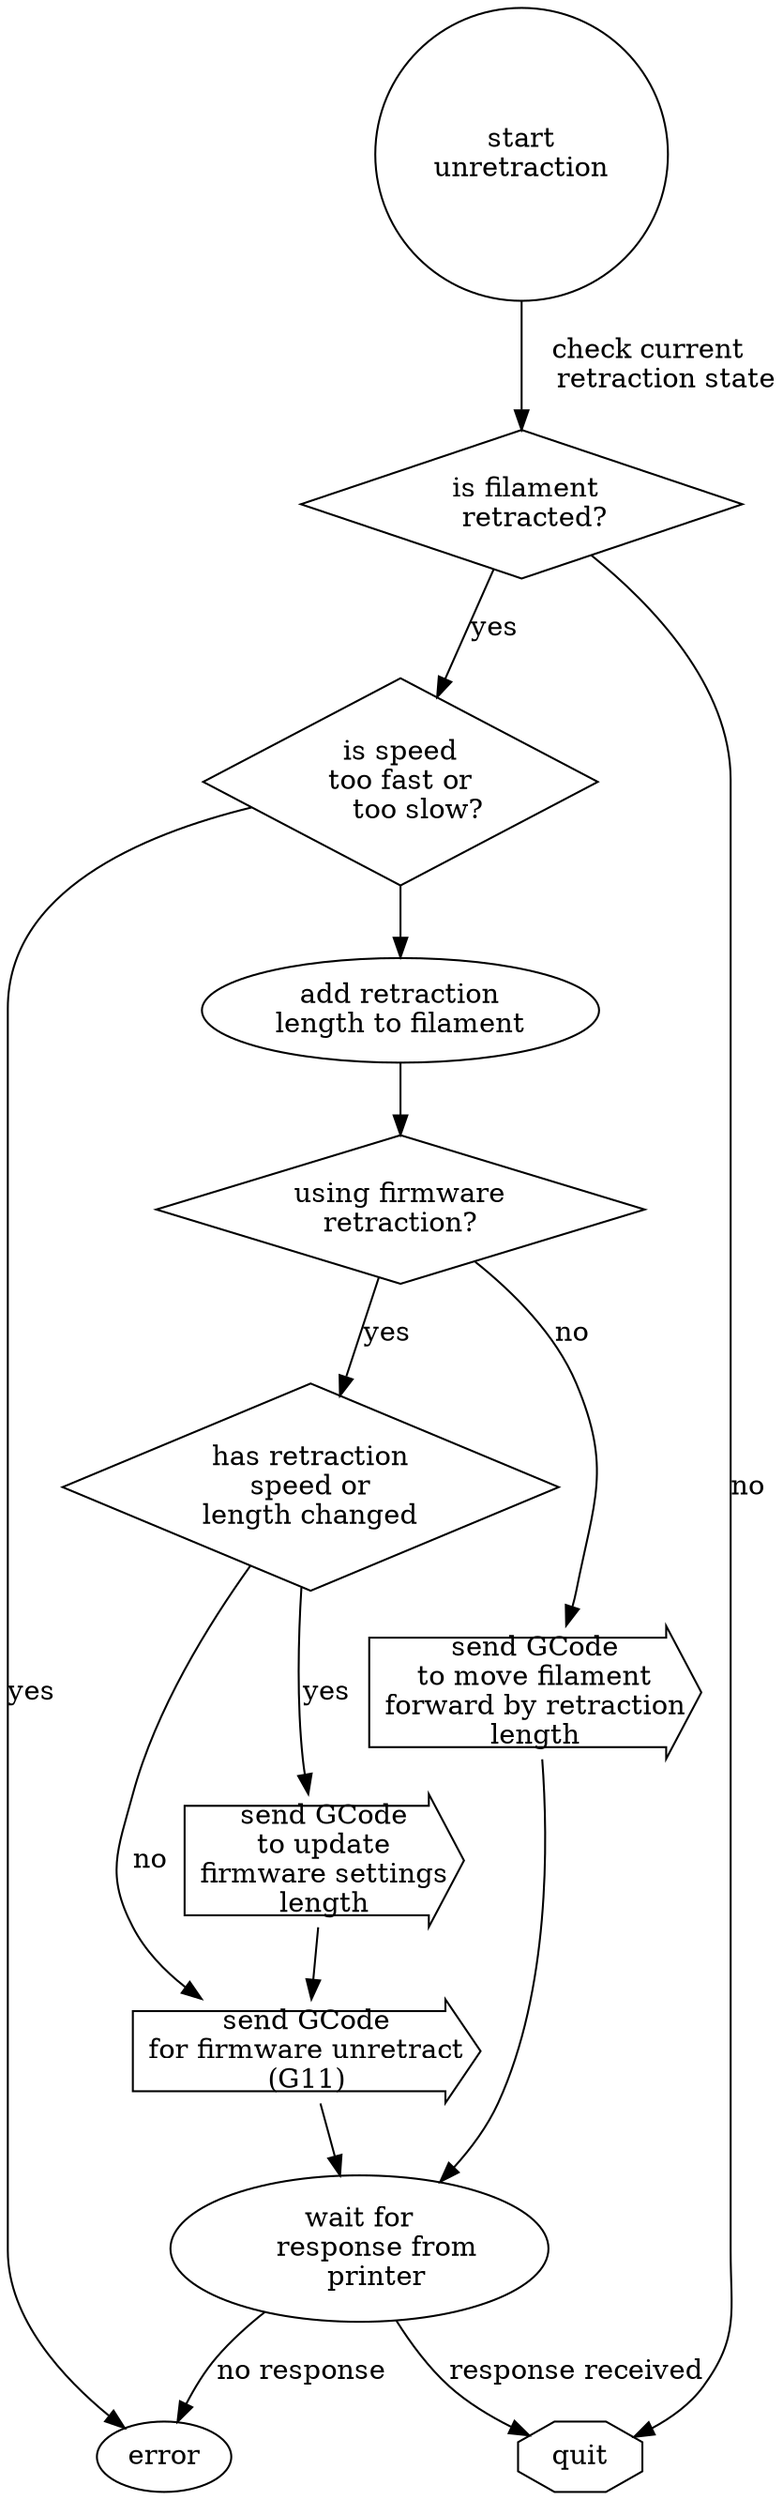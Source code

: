 digraph unretract {
    splines="TRUE";

    /* Entities */
    start [label=<start<br/>unretraction>, shape="circle" ]
    
    check [label=< is filament<br/>
    retracted? > shape="diamond"]
    
    speedcheck[label=<is speed<br/>too fast or<br/>
    too slow?> shape="diamond"]
    
    updatelength [label=<add retraction<br/>length to filament> shape="ellipse"]

    firmwarecheck [label=<using firmware<br/>retraction?> shape="diamond"]

    speedchangecheck[label=<has retraction<br/>speed or<br/>length changed> shape="diamond"]

    manualretraction[label=<send GCode<br/>to move filament<br/>forward by retraction<br/>length> shape="rarrow"]

    sendfirmwareupdate[label=<send GCode<br/>to update<br/>firmware settings<br/>length> shape="rarrow"]

    sendfirmware [label=<send GCode<br/>for firmware unretract<br/>(G11)> shape="rarrow"]

    wait [label=<wait for<br/>
    response from<br/>
    printer>]

    quit [shape="octagon"]


    /* Relationships */
    start -> check [label=<check current<br/>
    retraction state>]
    
    check -> quit [label="no"]

    check -> speedcheck [label="yes"]

    speedcheck -> error [label="yes"]

    speedcheck -> updatelength

    updatelength -> firmwarecheck

    firmwarecheck -> speedchangecheck[label="yes"]

    firmwarecheck -> manualretraction[label="no"]

    manualretraction -> wait

    speedchangecheck -> sendfirmwareupdate[label="yes"]

    sendfirmwareupdate -> sendfirmware

    sendfirmware -> wait

    speedchangecheck -> sendfirmware[label="no"]

    wait -> quit[label="response received"]
    wait -> error[label="no response"]

    /* Ranks */
    { rank=same; };
}
